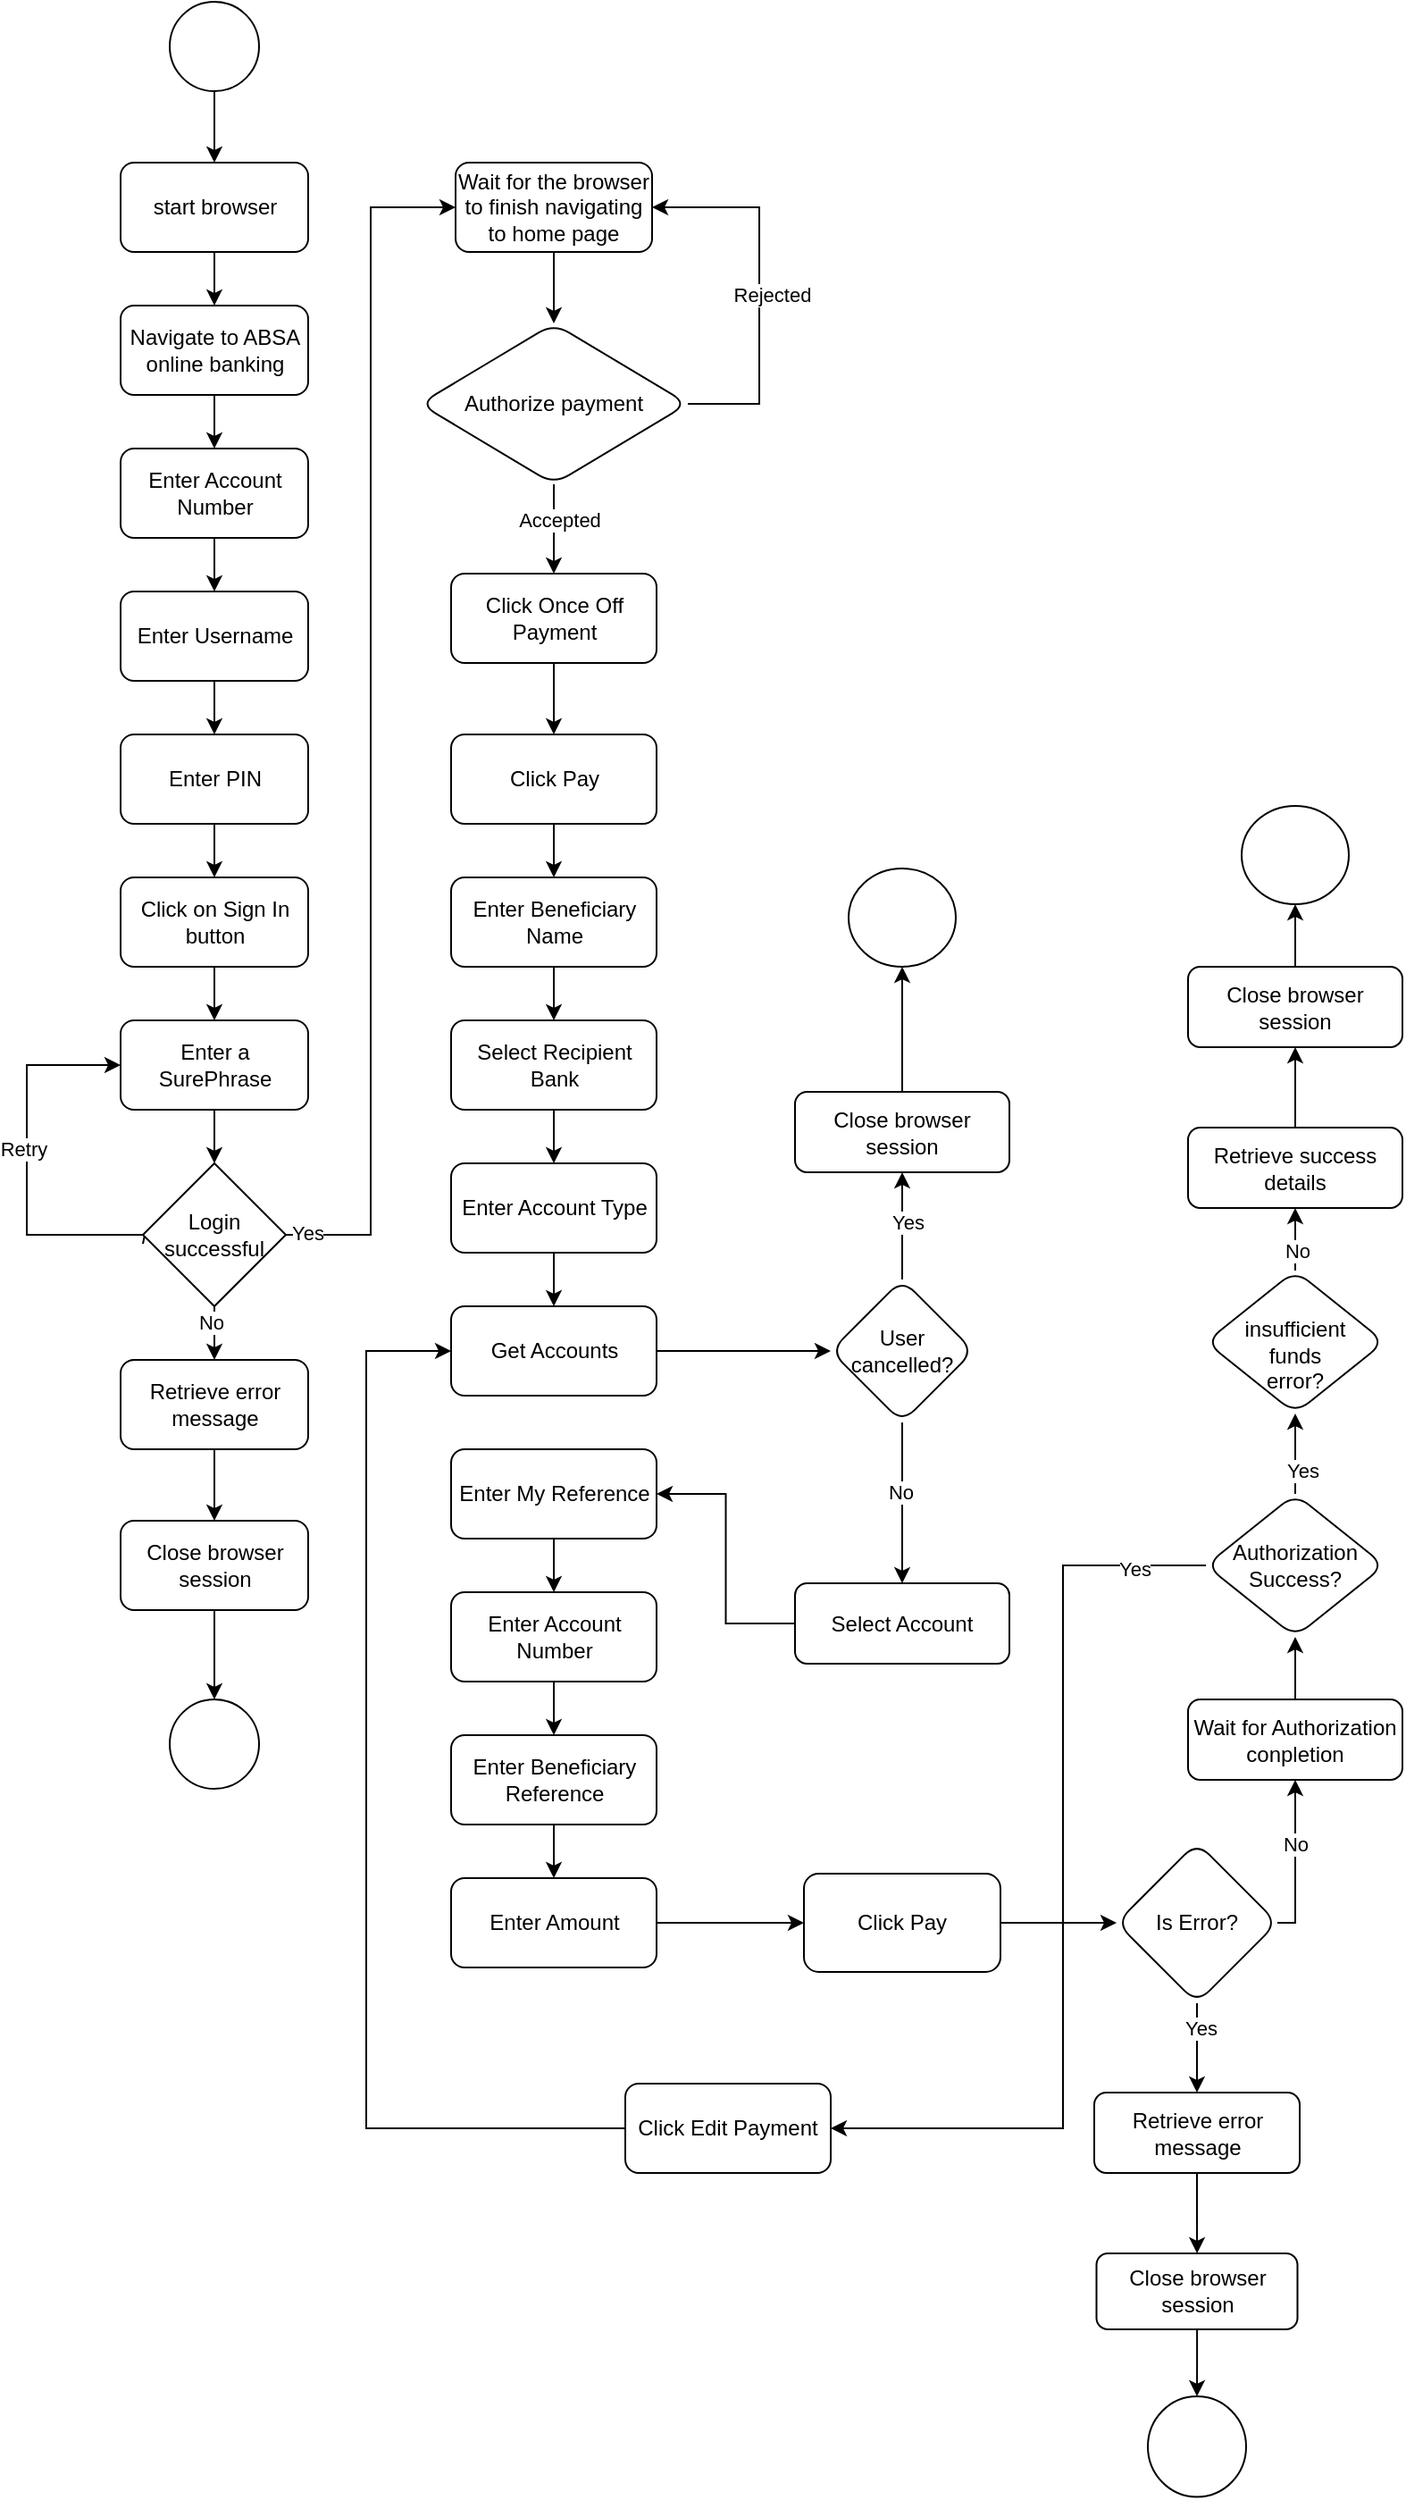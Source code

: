 <mxfile version="22.0.4" type="github">
  <diagram id="C5RBs43oDa-KdzZeNtuy" name="Page-1">
    <mxGraphModel dx="2022" dy="625" grid="1" gridSize="10" guides="1" tooltips="1" connect="1" arrows="1" fold="1" page="1" pageScale="1" pageWidth="827" pageHeight="1169" background="#ffffff" math="0" shadow="0">
      <root>
        <mxCell id="WIyWlLk6GJQsqaUBKTNV-0" />
        <mxCell id="WIyWlLk6GJQsqaUBKTNV-1" parent="WIyWlLk6GJQsqaUBKTNV-0" />
        <mxCell id="GN8b9wlNIwaGFEjr1hPO-3" value="" style="edgeStyle=orthogonalEdgeStyle;rounded=0;orthogonalLoop=1;jettySize=auto;html=1;" edge="1" parent="WIyWlLk6GJQsqaUBKTNV-1" source="GN8b9wlNIwaGFEjr1hPO-0" target="GN8b9wlNIwaGFEjr1hPO-1">
          <mxGeometry relative="1" as="geometry" />
        </mxCell>
        <mxCell id="GN8b9wlNIwaGFEjr1hPO-0" value="" style="ellipse;whiteSpace=wrap;html=1;aspect=fixed;" vertex="1" parent="WIyWlLk6GJQsqaUBKTNV-1">
          <mxGeometry x="50" y="30" width="50" height="50" as="geometry" />
        </mxCell>
        <mxCell id="GN8b9wlNIwaGFEjr1hPO-6" value="" style="edgeStyle=orthogonalEdgeStyle;rounded=0;orthogonalLoop=1;jettySize=auto;html=1;" edge="1" parent="WIyWlLk6GJQsqaUBKTNV-1" source="GN8b9wlNIwaGFEjr1hPO-1" target="GN8b9wlNIwaGFEjr1hPO-4">
          <mxGeometry relative="1" as="geometry" />
        </mxCell>
        <mxCell id="GN8b9wlNIwaGFEjr1hPO-1" value="start browser" style="rounded=1;whiteSpace=wrap;html=1;" vertex="1" parent="WIyWlLk6GJQsqaUBKTNV-1">
          <mxGeometry x="22.5" y="120" width="105" height="50" as="geometry" />
        </mxCell>
        <mxCell id="GN8b9wlNIwaGFEjr1hPO-9" value="" style="edgeStyle=orthogonalEdgeStyle;rounded=0;orthogonalLoop=1;jettySize=auto;html=1;" edge="1" parent="WIyWlLk6GJQsqaUBKTNV-1" source="GN8b9wlNIwaGFEjr1hPO-4" target="GN8b9wlNIwaGFEjr1hPO-7">
          <mxGeometry relative="1" as="geometry" />
        </mxCell>
        <mxCell id="GN8b9wlNIwaGFEjr1hPO-4" value="Navigate to ABSA online banking" style="rounded=1;whiteSpace=wrap;html=1;" vertex="1" parent="WIyWlLk6GJQsqaUBKTNV-1">
          <mxGeometry x="22.5" y="200" width="105" height="50" as="geometry" />
        </mxCell>
        <mxCell id="GN8b9wlNIwaGFEjr1hPO-11" value="" style="edgeStyle=orthogonalEdgeStyle;rounded=0;orthogonalLoop=1;jettySize=auto;html=1;" edge="1" parent="WIyWlLk6GJQsqaUBKTNV-1" source="GN8b9wlNIwaGFEjr1hPO-7" target="GN8b9wlNIwaGFEjr1hPO-10">
          <mxGeometry relative="1" as="geometry" />
        </mxCell>
        <mxCell id="GN8b9wlNIwaGFEjr1hPO-7" value="Enter Account Number" style="rounded=1;whiteSpace=wrap;html=1;" vertex="1" parent="WIyWlLk6GJQsqaUBKTNV-1">
          <mxGeometry x="22.5" y="280" width="105" height="50" as="geometry" />
        </mxCell>
        <mxCell id="GN8b9wlNIwaGFEjr1hPO-13" value="" style="edgeStyle=orthogonalEdgeStyle;rounded=0;orthogonalLoop=1;jettySize=auto;html=1;" edge="1" parent="WIyWlLk6GJQsqaUBKTNV-1" source="GN8b9wlNIwaGFEjr1hPO-10" target="GN8b9wlNIwaGFEjr1hPO-12">
          <mxGeometry relative="1" as="geometry" />
        </mxCell>
        <mxCell id="GN8b9wlNIwaGFEjr1hPO-10" value="Enter Username" style="rounded=1;whiteSpace=wrap;html=1;" vertex="1" parent="WIyWlLk6GJQsqaUBKTNV-1">
          <mxGeometry x="22.5" y="360" width="105" height="50" as="geometry" />
        </mxCell>
        <mxCell id="GN8b9wlNIwaGFEjr1hPO-15" value="" style="edgeStyle=orthogonalEdgeStyle;rounded=0;orthogonalLoop=1;jettySize=auto;html=1;" edge="1" parent="WIyWlLk6GJQsqaUBKTNV-1" source="GN8b9wlNIwaGFEjr1hPO-12" target="GN8b9wlNIwaGFEjr1hPO-14">
          <mxGeometry relative="1" as="geometry" />
        </mxCell>
        <mxCell id="GN8b9wlNIwaGFEjr1hPO-12" value="Enter PIN" style="rounded=1;whiteSpace=wrap;html=1;" vertex="1" parent="WIyWlLk6GJQsqaUBKTNV-1">
          <mxGeometry x="22.5" y="440" width="105" height="50" as="geometry" />
        </mxCell>
        <mxCell id="GN8b9wlNIwaGFEjr1hPO-17" value="" style="edgeStyle=orthogonalEdgeStyle;rounded=0;orthogonalLoop=1;jettySize=auto;html=1;" edge="1" parent="WIyWlLk6GJQsqaUBKTNV-1" source="GN8b9wlNIwaGFEjr1hPO-14" target="GN8b9wlNIwaGFEjr1hPO-16">
          <mxGeometry relative="1" as="geometry" />
        </mxCell>
        <mxCell id="GN8b9wlNIwaGFEjr1hPO-14" value="Click on Sign In button" style="rounded=1;whiteSpace=wrap;html=1;" vertex="1" parent="WIyWlLk6GJQsqaUBKTNV-1">
          <mxGeometry x="22.5" y="520" width="105" height="50" as="geometry" />
        </mxCell>
        <mxCell id="GN8b9wlNIwaGFEjr1hPO-19" value="" style="edgeStyle=orthogonalEdgeStyle;rounded=0;orthogonalLoop=1;jettySize=auto;html=1;" edge="1" parent="WIyWlLk6GJQsqaUBKTNV-1" source="GN8b9wlNIwaGFEjr1hPO-16" target="GN8b9wlNIwaGFEjr1hPO-18">
          <mxGeometry relative="1" as="geometry" />
        </mxCell>
        <mxCell id="GN8b9wlNIwaGFEjr1hPO-16" value="Enter a SurePhrase" style="rounded=1;whiteSpace=wrap;html=1;" vertex="1" parent="WIyWlLk6GJQsqaUBKTNV-1">
          <mxGeometry x="22.5" y="600" width="105" height="50" as="geometry" />
        </mxCell>
        <mxCell id="GN8b9wlNIwaGFEjr1hPO-21" value="" style="edgeStyle=orthogonalEdgeStyle;rounded=0;orthogonalLoop=1;jettySize=auto;html=1;" edge="1" parent="WIyWlLk6GJQsqaUBKTNV-1" source="GN8b9wlNIwaGFEjr1hPO-18" target="GN8b9wlNIwaGFEjr1hPO-20">
          <mxGeometry relative="1" as="geometry" />
        </mxCell>
        <mxCell id="GN8b9wlNIwaGFEjr1hPO-29" value="No" style="edgeLabel;html=1;align=center;verticalAlign=middle;resizable=0;points=[];" vertex="1" connectable="0" parent="GN8b9wlNIwaGFEjr1hPO-21">
          <mxGeometry x="-0.659" y="-2" relative="1" as="geometry">
            <mxPoint as="offset" />
          </mxGeometry>
        </mxCell>
        <mxCell id="GN8b9wlNIwaGFEjr1hPO-27" style="edgeStyle=orthogonalEdgeStyle;rounded=0;orthogonalLoop=1;jettySize=auto;html=1;entryX=0;entryY=0.5;entryDx=0;entryDy=0;" edge="1" parent="WIyWlLk6GJQsqaUBKTNV-1" source="GN8b9wlNIwaGFEjr1hPO-18" target="GN8b9wlNIwaGFEjr1hPO-26">
          <mxGeometry relative="1" as="geometry" />
        </mxCell>
        <mxCell id="GN8b9wlNIwaGFEjr1hPO-30" value="Yes" style="edgeLabel;html=1;align=center;verticalAlign=middle;resizable=0;points=[];" vertex="1" connectable="0" parent="GN8b9wlNIwaGFEjr1hPO-27">
          <mxGeometry x="-0.965" y="1" relative="1" as="geometry">
            <mxPoint as="offset" />
          </mxGeometry>
        </mxCell>
        <mxCell id="GN8b9wlNIwaGFEjr1hPO-32" style="edgeStyle=orthogonalEdgeStyle;rounded=0;orthogonalLoop=1;jettySize=auto;html=1;entryX=0;entryY=0.5;entryDx=0;entryDy=0;" edge="1" parent="WIyWlLk6GJQsqaUBKTNV-1" target="GN8b9wlNIwaGFEjr1hPO-16">
          <mxGeometry relative="1" as="geometry">
            <mxPoint x="-17.53" y="670" as="targetPoint" />
            <mxPoint x="35.004" y="725.034" as="sourcePoint" />
            <Array as="points">
              <mxPoint x="36" y="720" />
              <mxPoint x="-30" y="720" />
              <mxPoint x="-30" y="625" />
            </Array>
          </mxGeometry>
        </mxCell>
        <mxCell id="GN8b9wlNIwaGFEjr1hPO-33" value="Retry" style="edgeLabel;html=1;align=center;verticalAlign=middle;resizable=0;points=[];" vertex="1" connectable="0" parent="GN8b9wlNIwaGFEjr1hPO-32">
          <mxGeometry x="0.095" y="2" relative="1" as="geometry">
            <mxPoint as="offset" />
          </mxGeometry>
        </mxCell>
        <mxCell id="GN8b9wlNIwaGFEjr1hPO-18" value="Login&lt;br&gt;successful" style="rhombus;whiteSpace=wrap;html=1;" vertex="1" parent="WIyWlLk6GJQsqaUBKTNV-1">
          <mxGeometry x="35" y="680" width="80" height="80" as="geometry" />
        </mxCell>
        <mxCell id="GN8b9wlNIwaGFEjr1hPO-23" value="" style="edgeStyle=orthogonalEdgeStyle;rounded=0;orthogonalLoop=1;jettySize=auto;html=1;" edge="1" parent="WIyWlLk6GJQsqaUBKTNV-1" source="GN8b9wlNIwaGFEjr1hPO-20" target="GN8b9wlNIwaGFEjr1hPO-22">
          <mxGeometry relative="1" as="geometry" />
        </mxCell>
        <mxCell id="GN8b9wlNIwaGFEjr1hPO-20" value="Retrieve error&lt;br&gt;message" style="rounded=1;whiteSpace=wrap;html=1;" vertex="1" parent="WIyWlLk6GJQsqaUBKTNV-1">
          <mxGeometry x="22.5" y="790" width="105" height="50" as="geometry" />
        </mxCell>
        <mxCell id="GN8b9wlNIwaGFEjr1hPO-25" value="" style="edgeStyle=orthogonalEdgeStyle;rounded=0;orthogonalLoop=1;jettySize=auto;html=1;" edge="1" parent="WIyWlLk6GJQsqaUBKTNV-1" source="GN8b9wlNIwaGFEjr1hPO-22" target="GN8b9wlNIwaGFEjr1hPO-24">
          <mxGeometry relative="1" as="geometry" />
        </mxCell>
        <mxCell id="GN8b9wlNIwaGFEjr1hPO-22" value="Close browser session" style="rounded=1;whiteSpace=wrap;html=1;" vertex="1" parent="WIyWlLk6GJQsqaUBKTNV-1">
          <mxGeometry x="22.5" y="880" width="105" height="50" as="geometry" />
        </mxCell>
        <mxCell id="GN8b9wlNIwaGFEjr1hPO-24" value="" style="ellipse;whiteSpace=wrap;html=1;aspect=fixed;" vertex="1" parent="WIyWlLk6GJQsqaUBKTNV-1">
          <mxGeometry x="50" y="980" width="50" height="50" as="geometry" />
        </mxCell>
        <mxCell id="GN8b9wlNIwaGFEjr1hPO-39" value="" style="edgeStyle=orthogonalEdgeStyle;rounded=0;orthogonalLoop=1;jettySize=auto;html=1;" edge="1" parent="WIyWlLk6GJQsqaUBKTNV-1" source="GN8b9wlNIwaGFEjr1hPO-26" target="GN8b9wlNIwaGFEjr1hPO-38">
          <mxGeometry relative="1" as="geometry" />
        </mxCell>
        <mxCell id="GN8b9wlNIwaGFEjr1hPO-26" value="Wait for the browser to finish navigating to home page" style="rounded=1;whiteSpace=wrap;html=1;" vertex="1" parent="WIyWlLk6GJQsqaUBKTNV-1">
          <mxGeometry x="210" y="120" width="110" height="50" as="geometry" />
        </mxCell>
        <mxCell id="GN8b9wlNIwaGFEjr1hPO-52" value="" style="edgeStyle=orthogonalEdgeStyle;rounded=0;orthogonalLoop=1;jettySize=auto;html=1;" edge="1" parent="WIyWlLk6GJQsqaUBKTNV-1" source="GN8b9wlNIwaGFEjr1hPO-36" target="GN8b9wlNIwaGFEjr1hPO-50">
          <mxGeometry relative="1" as="geometry" />
        </mxCell>
        <mxCell id="GN8b9wlNIwaGFEjr1hPO-36" value="Click Pay" style="whiteSpace=wrap;html=1;rounded=1;" vertex="1" parent="WIyWlLk6GJQsqaUBKTNV-1">
          <mxGeometry x="207.5" y="440" width="115" height="50" as="geometry" />
        </mxCell>
        <mxCell id="GN8b9wlNIwaGFEjr1hPO-41" value="" style="edgeStyle=orthogonalEdgeStyle;rounded=0;orthogonalLoop=1;jettySize=auto;html=1;" edge="1" parent="WIyWlLk6GJQsqaUBKTNV-1" source="GN8b9wlNIwaGFEjr1hPO-38" target="GN8b9wlNIwaGFEjr1hPO-40">
          <mxGeometry relative="1" as="geometry" />
        </mxCell>
        <mxCell id="GN8b9wlNIwaGFEjr1hPO-44" value="Accepted" style="edgeLabel;html=1;align=center;verticalAlign=middle;resizable=0;points=[];" vertex="1" connectable="0" parent="GN8b9wlNIwaGFEjr1hPO-41">
          <mxGeometry x="-0.2" y="3" relative="1" as="geometry">
            <mxPoint as="offset" />
          </mxGeometry>
        </mxCell>
        <mxCell id="GN8b9wlNIwaGFEjr1hPO-43" style="edgeStyle=orthogonalEdgeStyle;rounded=0;orthogonalLoop=1;jettySize=auto;html=1;exitX=1;exitY=0.5;exitDx=0;exitDy=0;entryX=1;entryY=0.5;entryDx=0;entryDy=0;" edge="1" parent="WIyWlLk6GJQsqaUBKTNV-1" source="GN8b9wlNIwaGFEjr1hPO-38" target="GN8b9wlNIwaGFEjr1hPO-26">
          <mxGeometry relative="1" as="geometry">
            <Array as="points">
              <mxPoint x="380" y="255" />
              <mxPoint x="380" y="145" />
            </Array>
          </mxGeometry>
        </mxCell>
        <mxCell id="GN8b9wlNIwaGFEjr1hPO-45" value="No" style="edgeLabel;html=1;align=center;verticalAlign=middle;resizable=0;points=[];" vertex="1" connectable="0" parent="GN8b9wlNIwaGFEjr1hPO-43">
          <mxGeometry x="-0.04" y="-4" relative="1" as="geometry">
            <mxPoint as="offset" />
          </mxGeometry>
        </mxCell>
        <mxCell id="GN8b9wlNIwaGFEjr1hPO-47" value="Rejected" style="edgeLabel;html=1;align=center;verticalAlign=middle;resizable=0;points=[];" vertex="1" connectable="0" parent="GN8b9wlNIwaGFEjr1hPO-43">
          <mxGeometry x="-0.038" y="-7" relative="1" as="geometry">
            <mxPoint as="offset" />
          </mxGeometry>
        </mxCell>
        <mxCell id="GN8b9wlNIwaGFEjr1hPO-38" value="Authorize payment" style="rhombus;whiteSpace=wrap;html=1;rounded=1;" vertex="1" parent="WIyWlLk6GJQsqaUBKTNV-1">
          <mxGeometry x="190" y="210" width="150" height="90" as="geometry" />
        </mxCell>
        <mxCell id="GN8b9wlNIwaGFEjr1hPO-42" value="" style="edgeStyle=orthogonalEdgeStyle;rounded=0;orthogonalLoop=1;jettySize=auto;html=1;" edge="1" parent="WIyWlLk6GJQsqaUBKTNV-1" source="GN8b9wlNIwaGFEjr1hPO-40" target="GN8b9wlNIwaGFEjr1hPO-36">
          <mxGeometry relative="1" as="geometry" />
        </mxCell>
        <mxCell id="GN8b9wlNIwaGFEjr1hPO-40" value="Click Once Off Payment" style="whiteSpace=wrap;html=1;rounded=1;" vertex="1" parent="WIyWlLk6GJQsqaUBKTNV-1">
          <mxGeometry x="207.5" y="350" width="115" height="50" as="geometry" />
        </mxCell>
        <mxCell id="GN8b9wlNIwaGFEjr1hPO-54" value="" style="edgeStyle=orthogonalEdgeStyle;rounded=0;orthogonalLoop=1;jettySize=auto;html=1;" edge="1" parent="WIyWlLk6GJQsqaUBKTNV-1" source="GN8b9wlNIwaGFEjr1hPO-50" target="GN8b9wlNIwaGFEjr1hPO-53">
          <mxGeometry relative="1" as="geometry" />
        </mxCell>
        <mxCell id="GN8b9wlNIwaGFEjr1hPO-50" value="Enter Beneficiary Name" style="whiteSpace=wrap;html=1;rounded=1;" vertex="1" parent="WIyWlLk6GJQsqaUBKTNV-1">
          <mxGeometry x="207.5" y="520" width="115" height="50" as="geometry" />
        </mxCell>
        <mxCell id="GN8b9wlNIwaGFEjr1hPO-57" value="" style="edgeStyle=orthogonalEdgeStyle;rounded=0;orthogonalLoop=1;jettySize=auto;html=1;" edge="1" parent="WIyWlLk6GJQsqaUBKTNV-1" source="GN8b9wlNIwaGFEjr1hPO-53" target="GN8b9wlNIwaGFEjr1hPO-55">
          <mxGeometry relative="1" as="geometry" />
        </mxCell>
        <mxCell id="GN8b9wlNIwaGFEjr1hPO-53" value="Select Recipient Bank" style="whiteSpace=wrap;html=1;rounded=1;" vertex="1" parent="WIyWlLk6GJQsqaUBKTNV-1">
          <mxGeometry x="207.5" y="600" width="115" height="50" as="geometry" />
        </mxCell>
        <mxCell id="GN8b9wlNIwaGFEjr1hPO-59" value="" style="edgeStyle=orthogonalEdgeStyle;rounded=0;orthogonalLoop=1;jettySize=auto;html=1;" edge="1" parent="WIyWlLk6GJQsqaUBKTNV-1" source="GN8b9wlNIwaGFEjr1hPO-55" target="GN8b9wlNIwaGFEjr1hPO-58">
          <mxGeometry relative="1" as="geometry" />
        </mxCell>
        <mxCell id="GN8b9wlNIwaGFEjr1hPO-55" value="Enter Account Type" style="whiteSpace=wrap;html=1;rounded=1;" vertex="1" parent="WIyWlLk6GJQsqaUBKTNV-1">
          <mxGeometry x="207.5" y="680" width="115" height="50" as="geometry" />
        </mxCell>
        <mxCell id="GN8b9wlNIwaGFEjr1hPO-69" value="" style="edgeStyle=orthogonalEdgeStyle;rounded=0;orthogonalLoop=1;jettySize=auto;html=1;" edge="1" parent="WIyWlLk6GJQsqaUBKTNV-1" source="GN8b9wlNIwaGFEjr1hPO-58" target="GN8b9wlNIwaGFEjr1hPO-68">
          <mxGeometry relative="1" as="geometry" />
        </mxCell>
        <mxCell id="GN8b9wlNIwaGFEjr1hPO-58" value="Get Accounts" style="whiteSpace=wrap;html=1;rounded=1;" vertex="1" parent="WIyWlLk6GJQsqaUBKTNV-1">
          <mxGeometry x="207.5" y="760" width="115" height="50" as="geometry" />
        </mxCell>
        <mxCell id="GN8b9wlNIwaGFEjr1hPO-63" value="" style="edgeStyle=orthogonalEdgeStyle;rounded=0;orthogonalLoop=1;jettySize=auto;html=1;" edge="1" parent="WIyWlLk6GJQsqaUBKTNV-1" source="GN8b9wlNIwaGFEjr1hPO-60" target="GN8b9wlNIwaGFEjr1hPO-62">
          <mxGeometry relative="1" as="geometry" />
        </mxCell>
        <mxCell id="GN8b9wlNIwaGFEjr1hPO-60" value="Enter My Reference" style="whiteSpace=wrap;html=1;rounded=1;" vertex="1" parent="WIyWlLk6GJQsqaUBKTNV-1">
          <mxGeometry x="207.5" y="840" width="115" height="50" as="geometry" />
        </mxCell>
        <mxCell id="GN8b9wlNIwaGFEjr1hPO-65" value="" style="edgeStyle=orthogonalEdgeStyle;rounded=0;orthogonalLoop=1;jettySize=auto;html=1;" edge="1" parent="WIyWlLk6GJQsqaUBKTNV-1" source="GN8b9wlNIwaGFEjr1hPO-62" target="GN8b9wlNIwaGFEjr1hPO-64">
          <mxGeometry relative="1" as="geometry" />
        </mxCell>
        <mxCell id="GN8b9wlNIwaGFEjr1hPO-62" value="Enter Account Number" style="whiteSpace=wrap;html=1;rounded=1;" vertex="1" parent="WIyWlLk6GJQsqaUBKTNV-1">
          <mxGeometry x="207.5" y="920" width="115" height="50" as="geometry" />
        </mxCell>
        <mxCell id="GN8b9wlNIwaGFEjr1hPO-67" value="" style="edgeStyle=orthogonalEdgeStyle;rounded=0;orthogonalLoop=1;jettySize=auto;html=1;" edge="1" parent="WIyWlLk6GJQsqaUBKTNV-1" source="GN8b9wlNIwaGFEjr1hPO-64" target="GN8b9wlNIwaGFEjr1hPO-66">
          <mxGeometry relative="1" as="geometry" />
        </mxCell>
        <mxCell id="GN8b9wlNIwaGFEjr1hPO-64" value="Enter Beneficiary Reference" style="whiteSpace=wrap;html=1;rounded=1;" vertex="1" parent="WIyWlLk6GJQsqaUBKTNV-1">
          <mxGeometry x="207.5" y="1000" width="115" height="50" as="geometry" />
        </mxCell>
        <mxCell id="GN8b9wlNIwaGFEjr1hPO-84" value="" style="edgeStyle=orthogonalEdgeStyle;rounded=0;orthogonalLoop=1;jettySize=auto;html=1;" edge="1" parent="WIyWlLk6GJQsqaUBKTNV-1" source="GN8b9wlNIwaGFEjr1hPO-66" target="GN8b9wlNIwaGFEjr1hPO-83">
          <mxGeometry relative="1" as="geometry" />
        </mxCell>
        <mxCell id="GN8b9wlNIwaGFEjr1hPO-66" value="Enter Amount" style="whiteSpace=wrap;html=1;rounded=1;" vertex="1" parent="WIyWlLk6GJQsqaUBKTNV-1">
          <mxGeometry x="207.5" y="1080" width="115" height="50" as="geometry" />
        </mxCell>
        <mxCell id="GN8b9wlNIwaGFEjr1hPO-71" value="" style="edgeStyle=orthogonalEdgeStyle;rounded=0;orthogonalLoop=1;jettySize=auto;html=1;" edge="1" parent="WIyWlLk6GJQsqaUBKTNV-1" source="GN8b9wlNIwaGFEjr1hPO-68" target="GN8b9wlNIwaGFEjr1hPO-70">
          <mxGeometry relative="1" as="geometry" />
        </mxCell>
        <mxCell id="GN8b9wlNIwaGFEjr1hPO-77" value="No" style="edgeLabel;html=1;align=center;verticalAlign=middle;resizable=0;points=[];" vertex="1" connectable="0" parent="GN8b9wlNIwaGFEjr1hPO-71">
          <mxGeometry x="-0.148" y="-1" relative="1" as="geometry">
            <mxPoint as="offset" />
          </mxGeometry>
        </mxCell>
        <mxCell id="GN8b9wlNIwaGFEjr1hPO-79" value="" style="edgeStyle=orthogonalEdgeStyle;rounded=0;orthogonalLoop=1;jettySize=auto;html=1;" edge="1" parent="WIyWlLk6GJQsqaUBKTNV-1" source="GN8b9wlNIwaGFEjr1hPO-68" target="GN8b9wlNIwaGFEjr1hPO-78">
          <mxGeometry relative="1" as="geometry" />
        </mxCell>
        <mxCell id="GN8b9wlNIwaGFEjr1hPO-82" value="Yes" style="edgeLabel;html=1;align=center;verticalAlign=middle;resizable=0;points=[];" vertex="1" connectable="0" parent="GN8b9wlNIwaGFEjr1hPO-79">
          <mxGeometry x="0.083" y="-3" relative="1" as="geometry">
            <mxPoint as="offset" />
          </mxGeometry>
        </mxCell>
        <mxCell id="GN8b9wlNIwaGFEjr1hPO-68" value="User cancelled?" style="rhombus;whiteSpace=wrap;html=1;rounded=1;" vertex="1" parent="WIyWlLk6GJQsqaUBKTNV-1">
          <mxGeometry x="420" y="745" width="80" height="80" as="geometry" />
        </mxCell>
        <mxCell id="GN8b9wlNIwaGFEjr1hPO-73" style="edgeStyle=orthogonalEdgeStyle;rounded=0;orthogonalLoop=1;jettySize=auto;html=1;entryX=1;entryY=0.5;entryDx=0;entryDy=0;" edge="1" parent="WIyWlLk6GJQsqaUBKTNV-1" source="GN8b9wlNIwaGFEjr1hPO-70" target="GN8b9wlNIwaGFEjr1hPO-60">
          <mxGeometry relative="1" as="geometry" />
        </mxCell>
        <mxCell id="GN8b9wlNIwaGFEjr1hPO-70" value="Select Account" style="whiteSpace=wrap;html=1;rounded=1;" vertex="1" parent="WIyWlLk6GJQsqaUBKTNV-1">
          <mxGeometry x="400" y="915" width="120" height="45" as="geometry" />
        </mxCell>
        <mxCell id="GN8b9wlNIwaGFEjr1hPO-81" value="" style="edgeStyle=orthogonalEdgeStyle;rounded=0;orthogonalLoop=1;jettySize=auto;html=1;" edge="1" parent="WIyWlLk6GJQsqaUBKTNV-1" source="GN8b9wlNIwaGFEjr1hPO-78" target="GN8b9wlNIwaGFEjr1hPO-80">
          <mxGeometry relative="1" as="geometry" />
        </mxCell>
        <mxCell id="GN8b9wlNIwaGFEjr1hPO-78" value="Close browser session" style="whiteSpace=wrap;html=1;rounded=1;" vertex="1" parent="WIyWlLk6GJQsqaUBKTNV-1">
          <mxGeometry x="400" y="640" width="120" height="45" as="geometry" />
        </mxCell>
        <mxCell id="GN8b9wlNIwaGFEjr1hPO-80" value="" style="ellipse;whiteSpace=wrap;html=1;rounded=1;" vertex="1" parent="WIyWlLk6GJQsqaUBKTNV-1">
          <mxGeometry x="430" y="515" width="60" height="55" as="geometry" />
        </mxCell>
        <mxCell id="GN8b9wlNIwaGFEjr1hPO-86" value="" style="edgeStyle=orthogonalEdgeStyle;rounded=0;orthogonalLoop=1;jettySize=auto;html=1;" edge="1" parent="WIyWlLk6GJQsqaUBKTNV-1" source="GN8b9wlNIwaGFEjr1hPO-83" target="GN8b9wlNIwaGFEjr1hPO-85">
          <mxGeometry relative="1" as="geometry" />
        </mxCell>
        <mxCell id="GN8b9wlNIwaGFEjr1hPO-83" value="Click Pay" style="whiteSpace=wrap;html=1;rounded=1;" vertex="1" parent="WIyWlLk6GJQsqaUBKTNV-1">
          <mxGeometry x="405" y="1077.5" width="110" height="55" as="geometry" />
        </mxCell>
        <mxCell id="GN8b9wlNIwaGFEjr1hPO-92" value="" style="edgeStyle=orthogonalEdgeStyle;rounded=0;orthogonalLoop=1;jettySize=auto;html=1;" edge="1" parent="WIyWlLk6GJQsqaUBKTNV-1" source="GN8b9wlNIwaGFEjr1hPO-85" target="GN8b9wlNIwaGFEjr1hPO-91">
          <mxGeometry relative="1" as="geometry" />
        </mxCell>
        <mxCell id="GN8b9wlNIwaGFEjr1hPO-93" value="Yes" style="edgeLabel;html=1;align=center;verticalAlign=middle;resizable=0;points=[];" vertex="1" connectable="0" parent="GN8b9wlNIwaGFEjr1hPO-92">
          <mxGeometry x="-0.433" y="2" relative="1" as="geometry">
            <mxPoint as="offset" />
          </mxGeometry>
        </mxCell>
        <mxCell id="GN8b9wlNIwaGFEjr1hPO-103" style="edgeStyle=orthogonalEdgeStyle;rounded=0;orthogonalLoop=1;jettySize=auto;html=1;entryX=0.5;entryY=1;entryDx=0;entryDy=0;" edge="1" parent="WIyWlLk6GJQsqaUBKTNV-1" source="GN8b9wlNIwaGFEjr1hPO-85" target="GN8b9wlNIwaGFEjr1hPO-102">
          <mxGeometry relative="1" as="geometry">
            <Array as="points">
              <mxPoint x="680" y="1105" />
            </Array>
          </mxGeometry>
        </mxCell>
        <mxCell id="GN8b9wlNIwaGFEjr1hPO-106" value="No" style="edgeLabel;html=1;align=center;verticalAlign=middle;resizable=0;points=[];" vertex="1" connectable="0" parent="GN8b9wlNIwaGFEjr1hPO-103">
          <mxGeometry x="0.204" relative="1" as="geometry">
            <mxPoint as="offset" />
          </mxGeometry>
        </mxCell>
        <mxCell id="GN8b9wlNIwaGFEjr1hPO-85" value="Is Error?" style="rhombus;whiteSpace=wrap;html=1;rounded=1;" vertex="1" parent="WIyWlLk6GJQsqaUBKTNV-1">
          <mxGeometry x="580" y="1060" width="90" height="90" as="geometry" />
        </mxCell>
        <mxCell id="GN8b9wlNIwaGFEjr1hPO-95" value="" style="edgeStyle=orthogonalEdgeStyle;rounded=0;orthogonalLoop=1;jettySize=auto;html=1;" edge="1" parent="WIyWlLk6GJQsqaUBKTNV-1" source="GN8b9wlNIwaGFEjr1hPO-91" target="GN8b9wlNIwaGFEjr1hPO-94">
          <mxGeometry relative="1" as="geometry" />
        </mxCell>
        <mxCell id="GN8b9wlNIwaGFEjr1hPO-91" value="Retrieve error message" style="whiteSpace=wrap;html=1;rounded=1;" vertex="1" parent="WIyWlLk6GJQsqaUBKTNV-1">
          <mxGeometry x="567.5" y="1200" width="115" height="45" as="geometry" />
        </mxCell>
        <mxCell id="GN8b9wlNIwaGFEjr1hPO-101" value="" style="edgeStyle=orthogonalEdgeStyle;rounded=0;orthogonalLoop=1;jettySize=auto;html=1;" edge="1" parent="WIyWlLk6GJQsqaUBKTNV-1" source="GN8b9wlNIwaGFEjr1hPO-94" target="GN8b9wlNIwaGFEjr1hPO-100">
          <mxGeometry relative="1" as="geometry" />
        </mxCell>
        <mxCell id="GN8b9wlNIwaGFEjr1hPO-94" value="Close browser &lt;br&gt;session" style="whiteSpace=wrap;html=1;rounded=1;" vertex="1" parent="WIyWlLk6GJQsqaUBKTNV-1">
          <mxGeometry x="568.75" y="1290" width="112.5" height="42.5" as="geometry" />
        </mxCell>
        <mxCell id="GN8b9wlNIwaGFEjr1hPO-100" value="" style="ellipse;whiteSpace=wrap;html=1;rounded=1;" vertex="1" parent="WIyWlLk6GJQsqaUBKTNV-1">
          <mxGeometry x="597.5" y="1370" width="55" height="56.25" as="geometry" />
        </mxCell>
        <mxCell id="GN8b9wlNIwaGFEjr1hPO-105" value="" style="edgeStyle=orthogonalEdgeStyle;rounded=0;orthogonalLoop=1;jettySize=auto;html=1;" edge="1" parent="WIyWlLk6GJQsqaUBKTNV-1" source="GN8b9wlNIwaGFEjr1hPO-102" target="GN8b9wlNIwaGFEjr1hPO-104">
          <mxGeometry relative="1" as="geometry" />
        </mxCell>
        <mxCell id="GN8b9wlNIwaGFEjr1hPO-102" value="Wait for Authorization conpletion" style="whiteSpace=wrap;html=1;rounded=1;" vertex="1" parent="WIyWlLk6GJQsqaUBKTNV-1">
          <mxGeometry x="620" y="980" width="120" height="45" as="geometry" />
        </mxCell>
        <mxCell id="GN8b9wlNIwaGFEjr1hPO-108" value="" style="edgeStyle=orthogonalEdgeStyle;rounded=0;orthogonalLoop=1;jettySize=auto;html=1;" edge="1" parent="WIyWlLk6GJQsqaUBKTNV-1" source="GN8b9wlNIwaGFEjr1hPO-104" target="GN8b9wlNIwaGFEjr1hPO-107">
          <mxGeometry relative="1" as="geometry" />
        </mxCell>
        <mxCell id="GN8b9wlNIwaGFEjr1hPO-113" value="Yes" style="edgeLabel;html=1;align=center;verticalAlign=middle;resizable=0;points=[];" vertex="1" connectable="0" parent="GN8b9wlNIwaGFEjr1hPO-108">
          <mxGeometry x="-0.407" y="-4" relative="1" as="geometry">
            <mxPoint as="offset" />
          </mxGeometry>
        </mxCell>
        <mxCell id="GN8b9wlNIwaGFEjr1hPO-122" style="edgeStyle=orthogonalEdgeStyle;rounded=0;orthogonalLoop=1;jettySize=auto;html=1;entryX=1;entryY=0.5;entryDx=0;entryDy=0;" edge="1" parent="WIyWlLk6GJQsqaUBKTNV-1" source="GN8b9wlNIwaGFEjr1hPO-104" target="GN8b9wlNIwaGFEjr1hPO-121">
          <mxGeometry relative="1" as="geometry">
            <Array as="points">
              <mxPoint x="550" y="905" />
              <mxPoint x="550" y="1220" />
            </Array>
          </mxGeometry>
        </mxCell>
        <mxCell id="GN8b9wlNIwaGFEjr1hPO-129" value="Yes" style="edgeLabel;html=1;align=center;verticalAlign=middle;resizable=0;points=[];" vertex="1" connectable="0" parent="GN8b9wlNIwaGFEjr1hPO-122">
          <mxGeometry x="-0.846" y="2" relative="1" as="geometry">
            <mxPoint as="offset" />
          </mxGeometry>
        </mxCell>
        <mxCell id="GN8b9wlNIwaGFEjr1hPO-104" value="Authorization&lt;br&gt;Success?" style="rhombus;whiteSpace=wrap;html=1;rounded=1;" vertex="1" parent="WIyWlLk6GJQsqaUBKTNV-1">
          <mxGeometry x="630" y="865" width="100" height="80" as="geometry" />
        </mxCell>
        <mxCell id="GN8b9wlNIwaGFEjr1hPO-110" value="" style="edgeStyle=orthogonalEdgeStyle;rounded=0;orthogonalLoop=1;jettySize=auto;html=1;" edge="1" parent="WIyWlLk6GJQsqaUBKTNV-1" source="GN8b9wlNIwaGFEjr1hPO-107" target="GN8b9wlNIwaGFEjr1hPO-109">
          <mxGeometry relative="1" as="geometry" />
        </mxCell>
        <mxCell id="GN8b9wlNIwaGFEjr1hPO-117" value="No" style="edgeLabel;html=1;align=center;verticalAlign=middle;resizable=0;points=[];" vertex="1" connectable="0" parent="GN8b9wlNIwaGFEjr1hPO-110">
          <mxGeometry x="-0.481" y="-1" relative="1" as="geometry">
            <mxPoint as="offset" />
          </mxGeometry>
        </mxCell>
        <mxCell id="GN8b9wlNIwaGFEjr1hPO-107" value="&lt;br&gt;insufficient &lt;br&gt;funds&lt;br&gt;error?" style="rhombus;whiteSpace=wrap;html=1;rounded=1;" vertex="1" parent="WIyWlLk6GJQsqaUBKTNV-1">
          <mxGeometry x="630" y="740" width="100" height="80" as="geometry" />
        </mxCell>
        <mxCell id="GN8b9wlNIwaGFEjr1hPO-115" value="" style="edgeStyle=orthogonalEdgeStyle;rounded=0;orthogonalLoop=1;jettySize=auto;html=1;" edge="1" parent="WIyWlLk6GJQsqaUBKTNV-1" source="GN8b9wlNIwaGFEjr1hPO-109" target="GN8b9wlNIwaGFEjr1hPO-114">
          <mxGeometry relative="1" as="geometry" />
        </mxCell>
        <mxCell id="GN8b9wlNIwaGFEjr1hPO-109" value="Retrieve success details" style="whiteSpace=wrap;html=1;rounded=1;" vertex="1" parent="WIyWlLk6GJQsqaUBKTNV-1">
          <mxGeometry x="620" y="660" width="120" height="45" as="geometry" />
        </mxCell>
        <mxCell id="GN8b9wlNIwaGFEjr1hPO-111" value="" style="ellipse;whiteSpace=wrap;html=1;rounded=1;" vertex="1" parent="WIyWlLk6GJQsqaUBKTNV-1">
          <mxGeometry x="650" y="480" width="60" height="55" as="geometry" />
        </mxCell>
        <mxCell id="GN8b9wlNIwaGFEjr1hPO-116" value="" style="edgeStyle=orthogonalEdgeStyle;rounded=0;orthogonalLoop=1;jettySize=auto;html=1;" edge="1" parent="WIyWlLk6GJQsqaUBKTNV-1" source="GN8b9wlNIwaGFEjr1hPO-114" target="GN8b9wlNIwaGFEjr1hPO-111">
          <mxGeometry relative="1" as="geometry" />
        </mxCell>
        <mxCell id="GN8b9wlNIwaGFEjr1hPO-114" value="Close browser session" style="whiteSpace=wrap;html=1;rounded=1;" vertex="1" parent="WIyWlLk6GJQsqaUBKTNV-1">
          <mxGeometry x="620" y="570" width="120" height="45" as="geometry" />
        </mxCell>
        <mxCell id="GN8b9wlNIwaGFEjr1hPO-123" style="edgeStyle=orthogonalEdgeStyle;rounded=0;orthogonalLoop=1;jettySize=auto;html=1;entryX=0;entryY=0.5;entryDx=0;entryDy=0;" edge="1" parent="WIyWlLk6GJQsqaUBKTNV-1" source="GN8b9wlNIwaGFEjr1hPO-121" target="GN8b9wlNIwaGFEjr1hPO-58">
          <mxGeometry relative="1" as="geometry">
            <Array as="points">
              <mxPoint x="160" y="1220" />
              <mxPoint x="160" y="785" />
            </Array>
          </mxGeometry>
        </mxCell>
        <mxCell id="GN8b9wlNIwaGFEjr1hPO-121" value="Click Edit Payment" style="whiteSpace=wrap;html=1;rounded=1;" vertex="1" parent="WIyWlLk6GJQsqaUBKTNV-1">
          <mxGeometry x="305" y="1195" width="115" height="50" as="geometry" />
        </mxCell>
      </root>
    </mxGraphModel>
  </diagram>
</mxfile>
